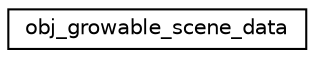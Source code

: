 digraph "Graphical Class Hierarchy"
{
  edge [fontname="Helvetica",fontsize="10",labelfontname="Helvetica",labelfontsize="10"];
  node [fontname="Helvetica",fontsize="10",shape=record];
  rankdir="LR";
  Node1 [label="obj_growable_scene_data",height=0.2,width=0.4,color="black", fillcolor="white", style="filled",URL="$structobj__growable__scene__data.html"];
}
